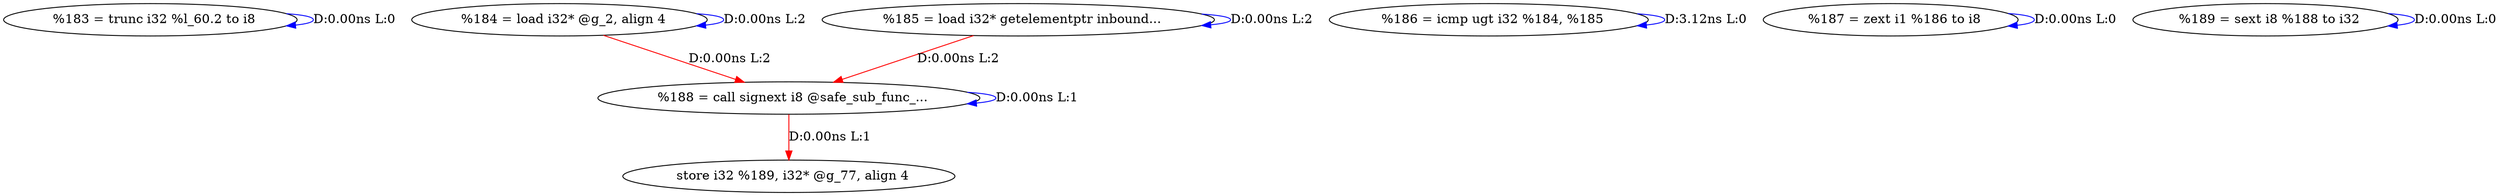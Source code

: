 digraph {
Node0x40b95c0[label="  %183 = trunc i32 %l_60.2 to i8"];
Node0x40b95c0 -> Node0x40b95c0[label="D:0.00ns L:0",color=blue];
Node0x40b96a0[label="  %184 = load i32* @g_2, align 4"];
Node0x40b96a0 -> Node0x40b96a0[label="D:0.00ns L:2",color=blue];
Node0x40b9a20[label="  %188 = call signext i8 @safe_sub_func_..."];
Node0x40b96a0 -> Node0x40b9a20[label="D:0.00ns L:2",color=red];
Node0x40b9780[label="  %185 = load i32* getelementptr inbound..."];
Node0x40b9780 -> Node0x40b9780[label="D:0.00ns L:2",color=blue];
Node0x40b9780 -> Node0x40b9a20[label="D:0.00ns L:2",color=red];
Node0x40b9860[label="  %186 = icmp ugt i32 %184, %185"];
Node0x40b9860 -> Node0x40b9860[label="D:3.12ns L:0",color=blue];
Node0x40b9940[label="  %187 = zext i1 %186 to i8"];
Node0x40b9940 -> Node0x40b9940[label="D:0.00ns L:0",color=blue];
Node0x40b9a20 -> Node0x40b9a20[label="D:0.00ns L:1",color=blue];
Node0x40b9be0[label="  store i32 %189, i32* @g_77, align 4"];
Node0x40b9a20 -> Node0x40b9be0[label="D:0.00ns L:1",color=red];
Node0x40b9b00[label="  %189 = sext i8 %188 to i32"];
Node0x40b9b00 -> Node0x40b9b00[label="D:0.00ns L:0",color=blue];
}
